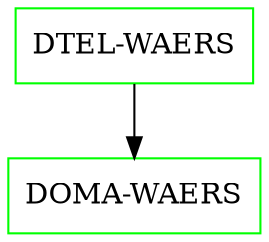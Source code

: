 digraph G {
  "DTEL-WAERS" [shape=box,color=green];
  "DOMA-WAERS" [shape=box,color=green,URL="./DOMA_WAERS.html"];
  "DTEL-WAERS" -> "DOMA-WAERS";
}
